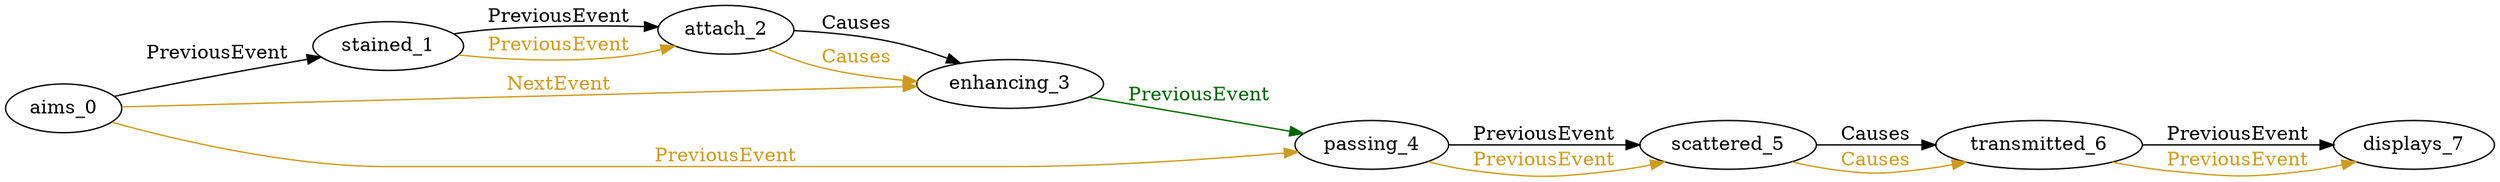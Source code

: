 digraph finite_state_machine { 
	rankdir=LR;
	size="50,50";
node0 [label = "aims_0"]
node1 [label = "stained_1"]
node2 [label = "attach_2"]
node3 [label = "enhancing_3"]
node4 [label = "passing_4"]
node5 [label = "scattered_5"]
node6 [label = "transmitted_6"]
node7 [label = "displays_7"]
node0 -> node1 [ label = "PreviousEvent" fontcolor="black"  color = "Black"];
node0 -> node3 [ label = "NextEvent" fontcolor="goldenrod3"  color = "goldenrod3"];
node0 -> node4 [ label = "PreviousEvent" fontcolor="goldenrod3"  color = "goldenrod3"];
node1 -> node2 [ label = "PreviousEvent" fontcolor="black"  color = "Black"];
node1 -> node2 [ label = "PreviousEvent" fontcolor="goldenrod3"  color = "goldenrod3"];
node2 -> node3 [ label = "Causes" fontcolor="black"  color = "Black"];
node2 -> node3 [ label = "Causes" fontcolor="goldenrod3"  color = "goldenrod3"];
node4 -> node5 [ label = "PreviousEvent" fontcolor="black"  color = "Black"];
node4 -> node5 [ label = "PreviousEvent" fontcolor="goldenrod3"  color = "goldenrod3"];
node5 -> node6 [ label = "Causes" fontcolor="black"  color = "Black"];
node5 -> node6 [ label = "Causes" fontcolor="goldenrod3"  color = "goldenrod3"];
node6 -> node7 [ label = "PreviousEvent" fontcolor="black"  color = "Black"];
node6 -> node7 [ label = "PreviousEvent" fontcolor="goldenrod3"  color = "goldenrod3"];
node3 -> node4 [ label = "PreviousEvent" fontcolor="darkgreen"  color = "darkgreen"];
}